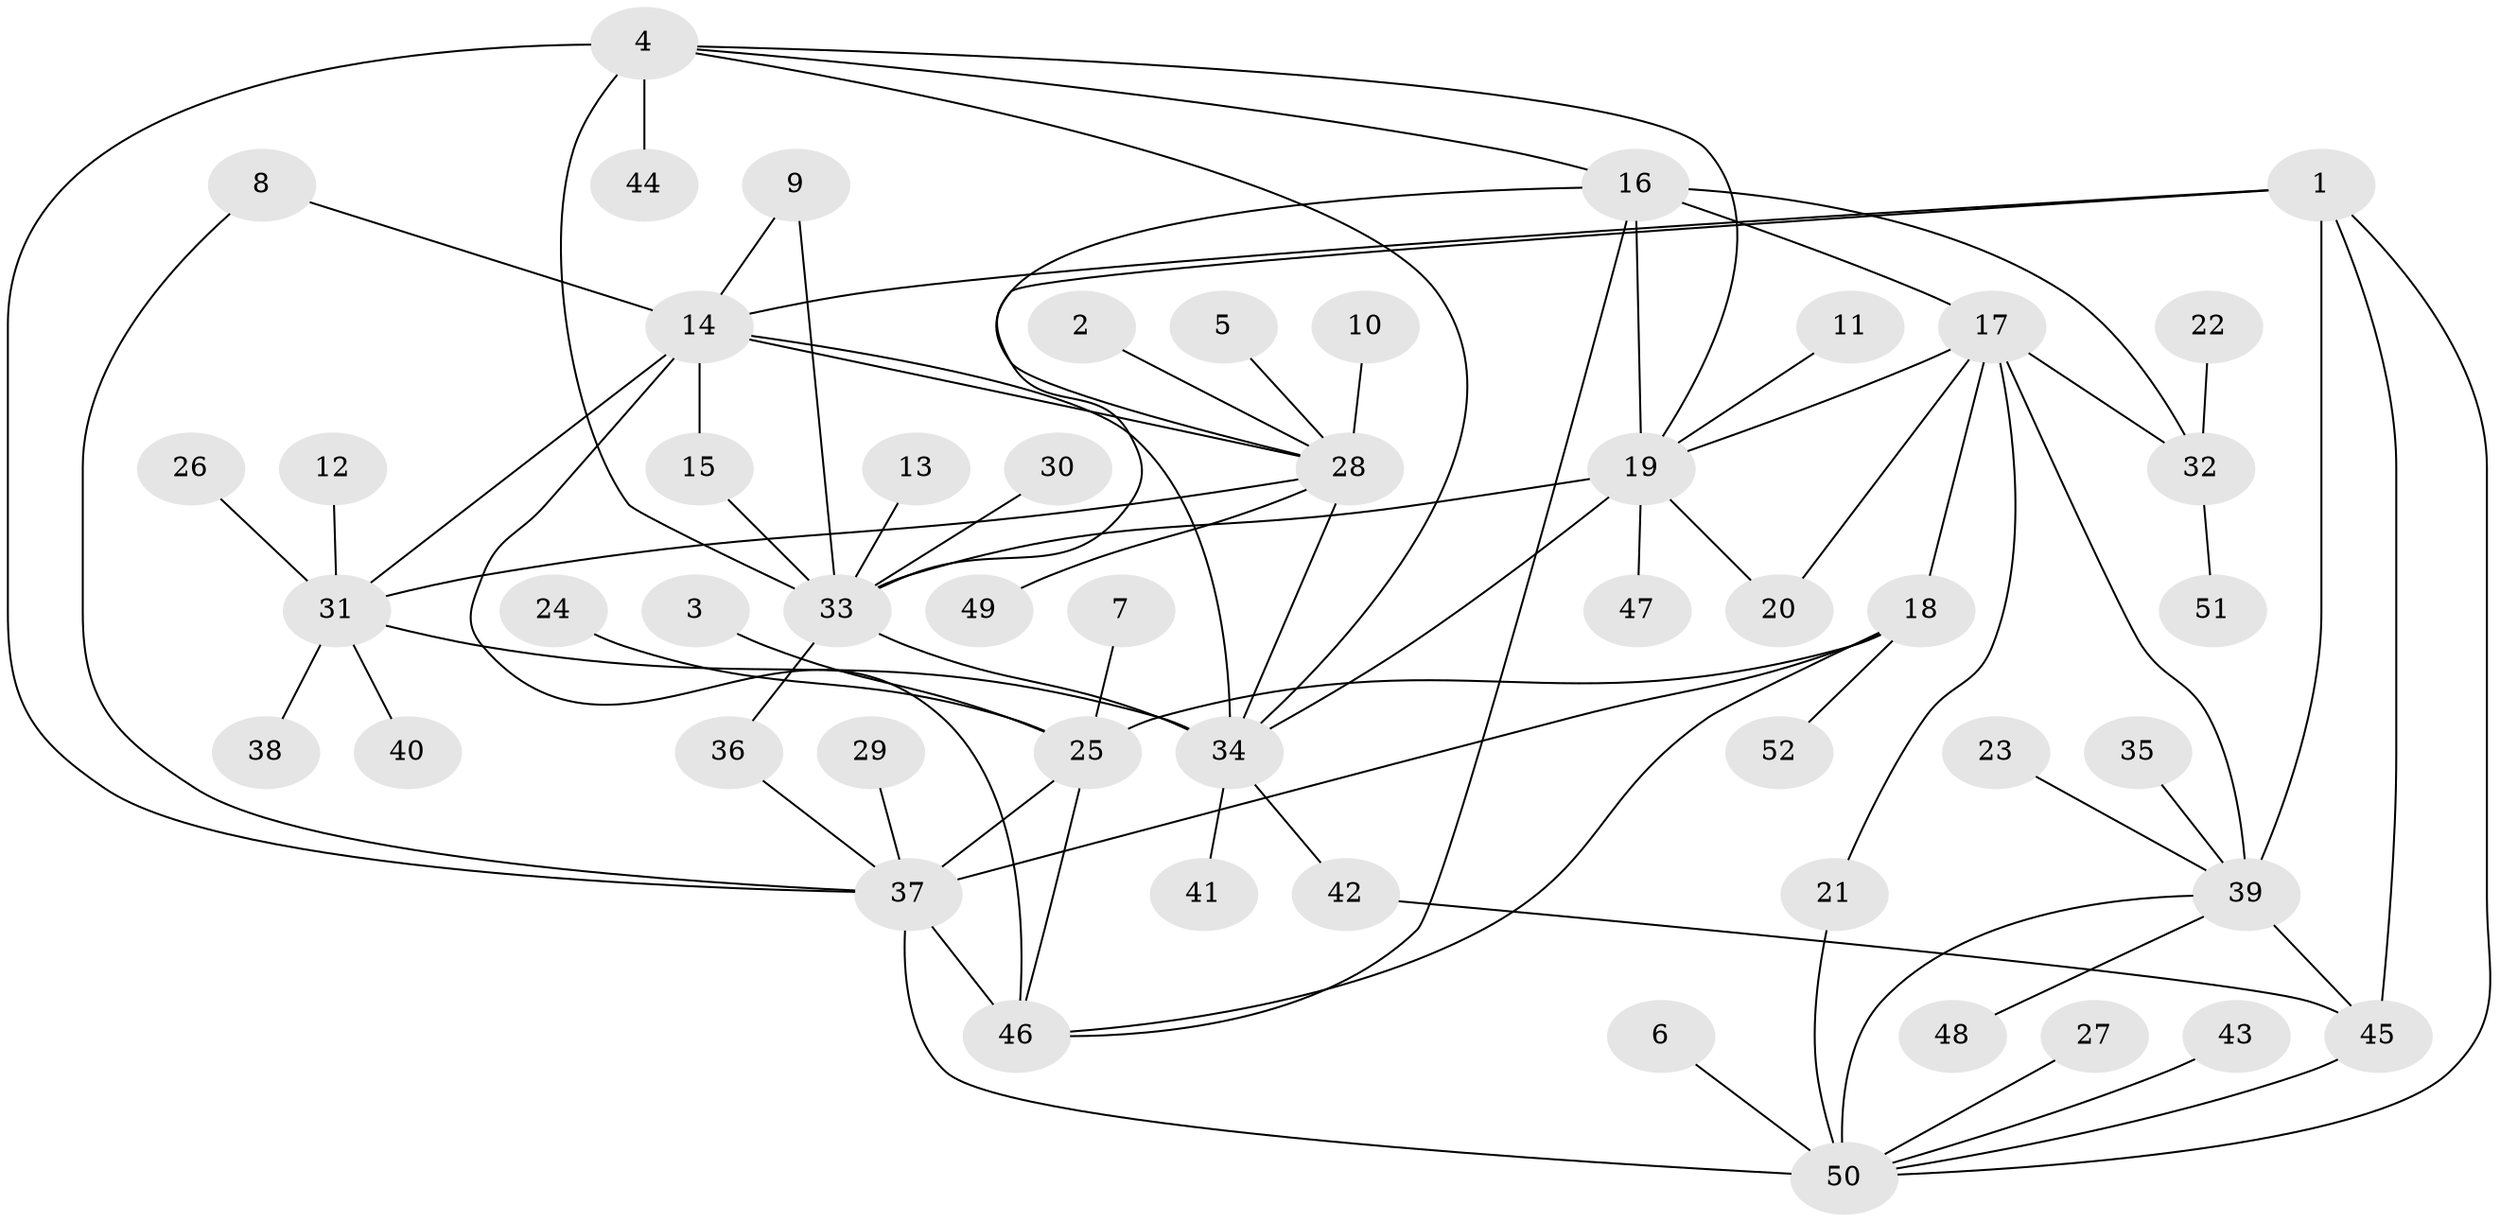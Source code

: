 // original degree distribution, {5: 0.015503875968992248, 7: 0.05426356589147287, 10: 0.046511627906976744, 9: 0.023255813953488372, 13: 0.007751937984496124, 12: 0.007751937984496124, 6: 0.015503875968992248, 11: 0.015503875968992248, 8: 0.046511627906976744, 2: 0.18604651162790697, 3: 0.05426356589147287, 1: 0.5271317829457365}
// Generated by graph-tools (version 1.1) at 2025/37/03/04/25 23:37:38]
// undirected, 52 vertices, 80 edges
graph export_dot {
  node [color=gray90,style=filled];
  1;
  2;
  3;
  4;
  5;
  6;
  7;
  8;
  9;
  10;
  11;
  12;
  13;
  14;
  15;
  16;
  17;
  18;
  19;
  20;
  21;
  22;
  23;
  24;
  25;
  26;
  27;
  28;
  29;
  30;
  31;
  32;
  33;
  34;
  35;
  36;
  37;
  38;
  39;
  40;
  41;
  42;
  43;
  44;
  45;
  46;
  47;
  48;
  49;
  50;
  51;
  52;
  1 -- 14 [weight=1.0];
  1 -- 33 [weight=1.0];
  1 -- 39 [weight=3.0];
  1 -- 45 [weight=1.0];
  1 -- 50 [weight=1.0];
  2 -- 28 [weight=1.0];
  3 -- 25 [weight=1.0];
  4 -- 16 [weight=2.0];
  4 -- 19 [weight=1.0];
  4 -- 33 [weight=3.0];
  4 -- 34 [weight=1.0];
  4 -- 37 [weight=1.0];
  4 -- 44 [weight=1.0];
  5 -- 28 [weight=1.0];
  6 -- 50 [weight=1.0];
  7 -- 25 [weight=1.0];
  8 -- 14 [weight=1.0];
  8 -- 37 [weight=1.0];
  9 -- 14 [weight=1.0];
  9 -- 33 [weight=1.0];
  10 -- 28 [weight=1.0];
  11 -- 19 [weight=1.0];
  12 -- 31 [weight=1.0];
  13 -- 33 [weight=1.0];
  14 -- 15 [weight=1.0];
  14 -- 28 [weight=4.0];
  14 -- 31 [weight=2.0];
  14 -- 34 [weight=2.0];
  14 -- 46 [weight=1.0];
  15 -- 33 [weight=1.0];
  16 -- 17 [weight=4.0];
  16 -- 19 [weight=1.0];
  16 -- 28 [weight=1.0];
  16 -- 32 [weight=4.0];
  16 -- 46 [weight=1.0];
  17 -- 18 [weight=1.0];
  17 -- 19 [weight=1.0];
  17 -- 20 [weight=1.0];
  17 -- 21 [weight=1.0];
  17 -- 32 [weight=4.0];
  17 -- 39 [weight=1.0];
  18 -- 25 [weight=1.0];
  18 -- 37 [weight=3.0];
  18 -- 46 [weight=1.0];
  18 -- 52 [weight=1.0];
  19 -- 20 [weight=1.0];
  19 -- 33 [weight=3.0];
  19 -- 34 [weight=1.0];
  19 -- 47 [weight=1.0];
  21 -- 50 [weight=1.0];
  22 -- 32 [weight=1.0];
  23 -- 39 [weight=1.0];
  24 -- 25 [weight=1.0];
  25 -- 37 [weight=3.0];
  25 -- 46 [weight=1.0];
  26 -- 31 [weight=1.0];
  27 -- 50 [weight=1.0];
  28 -- 31 [weight=2.0];
  28 -- 34 [weight=2.0];
  28 -- 49 [weight=1.0];
  29 -- 37 [weight=1.0];
  30 -- 33 [weight=1.0];
  31 -- 34 [weight=1.0];
  31 -- 38 [weight=1.0];
  31 -- 40 [weight=1.0];
  32 -- 51 [weight=1.0];
  33 -- 34 [weight=3.0];
  33 -- 36 [weight=1.0];
  34 -- 41 [weight=1.0];
  34 -- 42 [weight=1.0];
  35 -- 39 [weight=1.0];
  36 -- 37 [weight=1.0];
  37 -- 46 [weight=3.0];
  37 -- 50 [weight=1.0];
  39 -- 45 [weight=3.0];
  39 -- 48 [weight=1.0];
  39 -- 50 [weight=3.0];
  42 -- 45 [weight=1.0];
  43 -- 50 [weight=1.0];
  45 -- 50 [weight=1.0];
}

